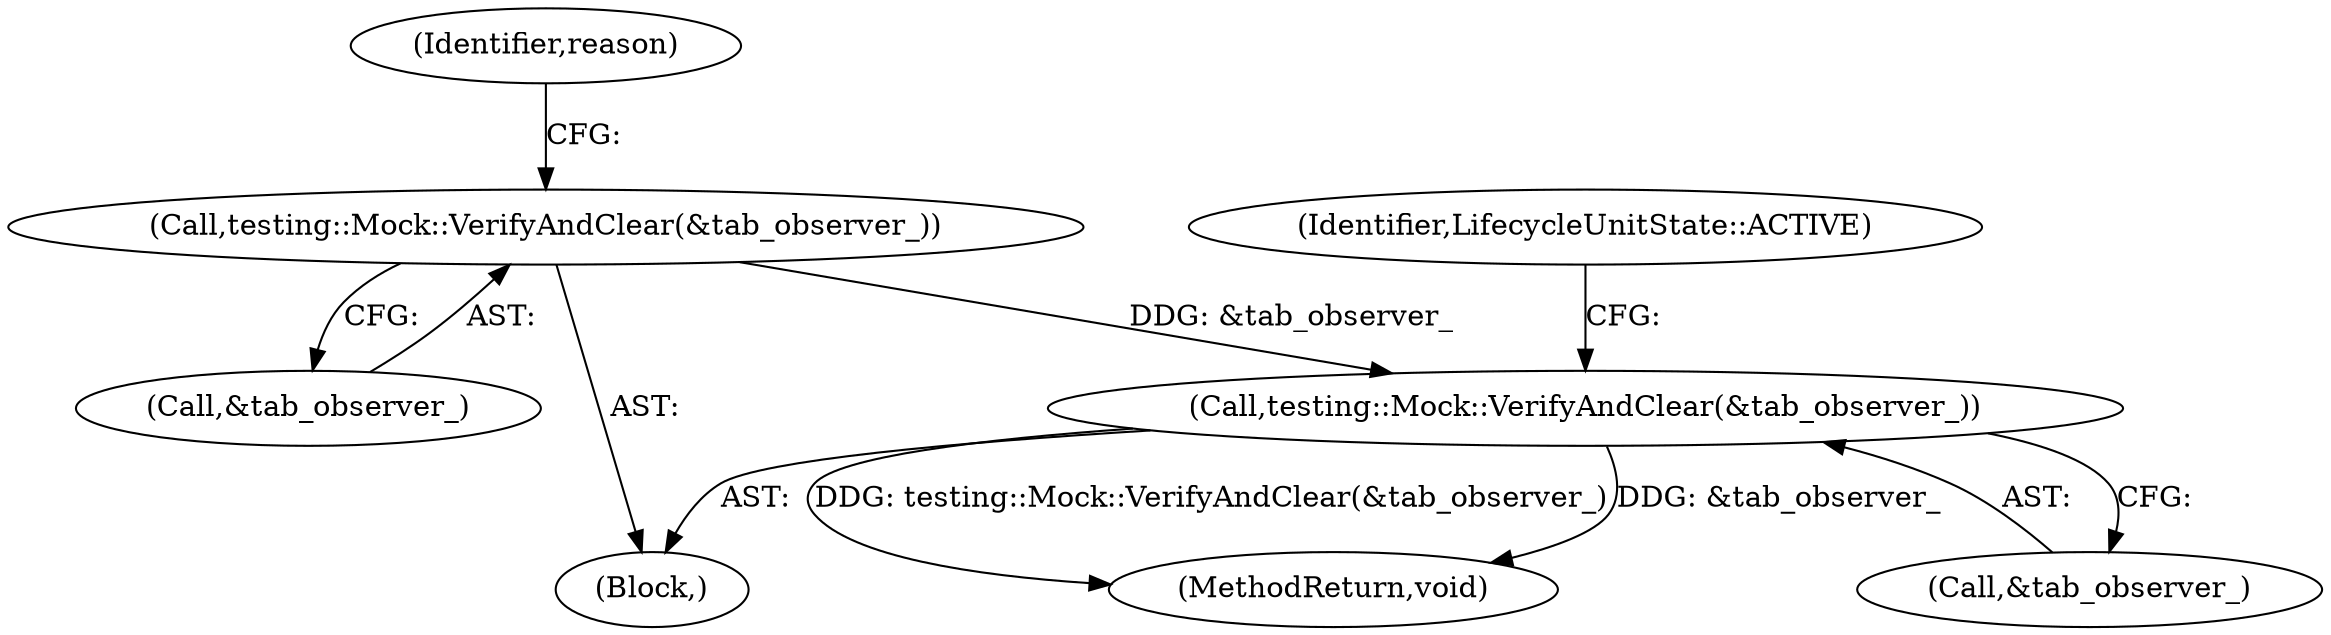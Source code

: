 digraph "1_Chrome_7394cf6f43d7a86630d3eb1c728fd63c621b5530_4@del" {
"1000155" [label="(Call,testing::Mock::VerifyAndClear(&tab_observer_))"];
"1000135" [label="(Call,testing::Mock::VerifyAndClear(&tab_observer_))"];
"1000136" [label="(Call,&tab_observer_)"];
"1000156" [label="(Call,&tab_observer_)"];
"1000139" [label="(Identifier,reason)"];
"1000135" [label="(Call,testing::Mock::VerifyAndClear(&tab_observer_))"];
"1000172" [label="(MethodReturn,void)"];
"1000159" [label="(Identifier,LifecycleUnitState::ACTIVE)"];
"1000103" [label="(Block,)"];
"1000155" [label="(Call,testing::Mock::VerifyAndClear(&tab_observer_))"];
"1000155" -> "1000103"  [label="AST: "];
"1000155" -> "1000156"  [label="CFG: "];
"1000156" -> "1000155"  [label="AST: "];
"1000159" -> "1000155"  [label="CFG: "];
"1000155" -> "1000172"  [label="DDG: testing::Mock::VerifyAndClear(&tab_observer_)"];
"1000155" -> "1000172"  [label="DDG: &tab_observer_"];
"1000135" -> "1000155"  [label="DDG: &tab_observer_"];
"1000135" -> "1000103"  [label="AST: "];
"1000135" -> "1000136"  [label="CFG: "];
"1000136" -> "1000135"  [label="AST: "];
"1000139" -> "1000135"  [label="CFG: "];
}
